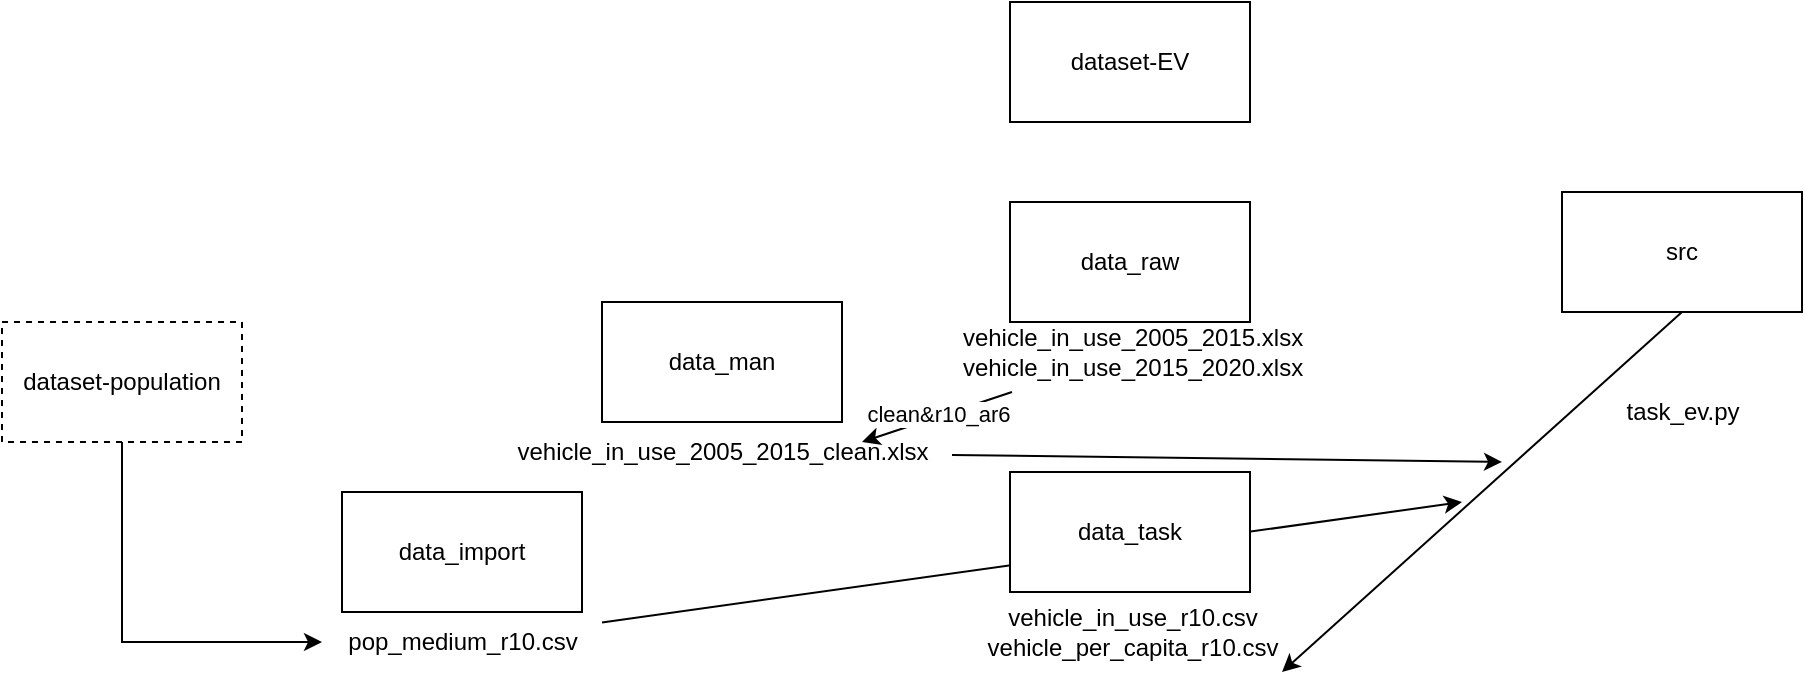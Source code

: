 <mxfile version="22.1.18" type="device">
  <diagram name="Page-1" id="Z24IuPrhDwBY0-ZQbRCA">
    <mxGraphModel dx="1804" dy="684" grid="1" gridSize="10" guides="1" tooltips="1" connect="1" arrows="1" fold="1" page="1" pageScale="1" pageWidth="827" pageHeight="1169" math="0" shadow="0">
      <root>
        <mxCell id="0" />
        <mxCell id="1" parent="0" />
        <mxCell id="1w62KZlR1Oq3MYPWtMm6-3" value="" style="endArrow=classic;html=1;rounded=0;" edge="1" parent="1" source="1w62KZlR1Oq3MYPWtMm6-2">
          <mxGeometry width="50" height="50" relative="1" as="geometry">
            <mxPoint x="330" y="300" as="sourcePoint" />
            <mxPoint x="580" y="300" as="targetPoint" />
          </mxGeometry>
        </mxCell>
        <mxCell id="nlSuQ021Uz758ZtKiS2r-5" value="" style="endArrow=classic;html=1;rounded=0;" parent="1" source="-Z4zkl6qQeAbOGGAQlyC-5" edge="1">
          <mxGeometry width="50" height="50" relative="1" as="geometry">
            <mxPoint x="550" y="390" as="sourcePoint" />
            <mxPoint x="600" y="280" as="targetPoint" />
          </mxGeometry>
        </mxCell>
        <mxCell id="-Z4zkl6qQeAbOGGAQlyC-1" value="dataset-EV" style="rounded=0;whiteSpace=wrap;html=1;" parent="1" vertex="1">
          <mxGeometry x="354" y="50" width="120" height="60" as="geometry" />
        </mxCell>
        <mxCell id="-Z4zkl6qQeAbOGGAQlyC-2" value="data_raw" style="rounded=0;whiteSpace=wrap;html=1;" parent="1" vertex="1">
          <mxGeometry x="354" y="150" width="120" height="60" as="geometry" />
        </mxCell>
        <mxCell id="-Z4zkl6qQeAbOGGAQlyC-3" value="data_task" style="rounded=0;whiteSpace=wrap;html=1;" parent="1" vertex="1">
          <mxGeometry x="354" y="285" width="120" height="60" as="geometry" />
        </mxCell>
        <mxCell id="-Z4zkl6qQeAbOGGAQlyC-4" value="data_man" style="rounded=0;whiteSpace=wrap;html=1;" parent="1" vertex="1">
          <mxGeometry x="150" y="200" width="120" height="60" as="geometry" />
        </mxCell>
        <mxCell id="-Z4zkl6qQeAbOGGAQlyC-5" value="vehicle_in_use_2005_2015_clean.xlsx" style="text;html=1;align=center;verticalAlign=middle;resizable=0;points=[];autosize=1;strokeColor=none;fillColor=none;" parent="1" vertex="1">
          <mxGeometry x="95" y="260" width="230" height="30" as="geometry" />
        </mxCell>
        <mxCell id="-Z4zkl6qQeAbOGGAQlyC-6" value="vehicle_in_use_2005_2015.xlsx&lt;br&gt;vehicle_in_use_2015_2020.xlsx" style="text;html=1;align=center;verticalAlign=middle;resizable=0;points=[];autosize=1;strokeColor=none;fillColor=none;" parent="1" vertex="1">
          <mxGeometry x="320" y="205" width="190" height="40" as="geometry" />
        </mxCell>
        <mxCell id="-Z4zkl6qQeAbOGGAQlyC-7" value="" style="endArrow=classic;html=1;rounded=0;" parent="1" source="-Z4zkl6qQeAbOGGAQlyC-6" edge="1">
          <mxGeometry width="50" height="50" relative="1" as="geometry">
            <mxPoint x="290" y="280" as="sourcePoint" />
            <mxPoint x="280" y="270" as="targetPoint" />
          </mxGeometry>
        </mxCell>
        <mxCell id="-Z4zkl6qQeAbOGGAQlyC-8" value="clean&amp;amp;r10_ar6" style="edgeLabel;html=1;align=center;verticalAlign=middle;resizable=0;points=[];" parent="-Z4zkl6qQeAbOGGAQlyC-7" vertex="1" connectable="0">
          <mxGeometry x="-0.027" y="-1" relative="1" as="geometry">
            <mxPoint as="offset" />
          </mxGeometry>
        </mxCell>
        <mxCell id="nlSuQ021Uz758ZtKiS2r-1" value="src" style="rounded=0;whiteSpace=wrap;html=1;" parent="1" vertex="1">
          <mxGeometry x="630" y="145" width="120" height="60" as="geometry" />
        </mxCell>
        <mxCell id="nlSuQ021Uz758ZtKiS2r-2" value="task_ev.py" style="text;html=1;align=center;verticalAlign=middle;resizable=0;points=[];autosize=1;strokeColor=none;fillColor=none;" parent="1" vertex="1">
          <mxGeometry x="650" y="240" width="80" height="30" as="geometry" />
        </mxCell>
        <mxCell id="nlSuQ021Uz758ZtKiS2r-4" value="" style="endArrow=classic;html=1;rounded=0;exitX=0.5;exitY=1;exitDx=0;exitDy=0;" parent="1" source="nlSuQ021Uz758ZtKiS2r-1" edge="1">
          <mxGeometry width="50" height="50" relative="1" as="geometry">
            <mxPoint x="730" y="210" as="sourcePoint" />
            <mxPoint x="490" y="385" as="targetPoint" />
          </mxGeometry>
        </mxCell>
        <mxCell id="nlSuQ021Uz758ZtKiS2r-6" value="vehicle_in_use_r10.csv&lt;br&gt;vehicle_per_capita_r10.csv" style="text;html=1;align=center;verticalAlign=middle;resizable=0;points=[];autosize=1;strokeColor=none;fillColor=none;" parent="1" vertex="1">
          <mxGeometry x="330" y="345" width="170" height="40" as="geometry" />
        </mxCell>
        <mxCell id="1w62KZlR1Oq3MYPWtMm6-1" value="data_import" style="rounded=0;whiteSpace=wrap;html=1;" vertex="1" parent="1">
          <mxGeometry x="20" y="295" width="120" height="60" as="geometry" />
        </mxCell>
        <mxCell id="1w62KZlR1Oq3MYPWtMm6-2" value="pop_medium_r10.csv" style="text;html=1;align=center;verticalAlign=middle;resizable=0;points=[];autosize=1;strokeColor=none;fillColor=none;" vertex="1" parent="1">
          <mxGeometry x="10" y="355" width="140" height="30" as="geometry" />
        </mxCell>
        <mxCell id="1w62KZlR1Oq3MYPWtMm6-5" style="edgeStyle=orthogonalEdgeStyle;rounded=0;orthogonalLoop=1;jettySize=auto;html=1;exitX=0.5;exitY=1;exitDx=0;exitDy=0;" edge="1" parent="1" source="1w62KZlR1Oq3MYPWtMm6-4" target="1w62KZlR1Oq3MYPWtMm6-2">
          <mxGeometry relative="1" as="geometry">
            <Array as="points">
              <mxPoint x="-90" y="370" />
            </Array>
          </mxGeometry>
        </mxCell>
        <mxCell id="1w62KZlR1Oq3MYPWtMm6-4" value="dataset-population" style="rounded=0;whiteSpace=wrap;html=1;dashed=1;" vertex="1" parent="1">
          <mxGeometry x="-150" y="210" width="120" height="60" as="geometry" />
        </mxCell>
      </root>
    </mxGraphModel>
  </diagram>
</mxfile>
